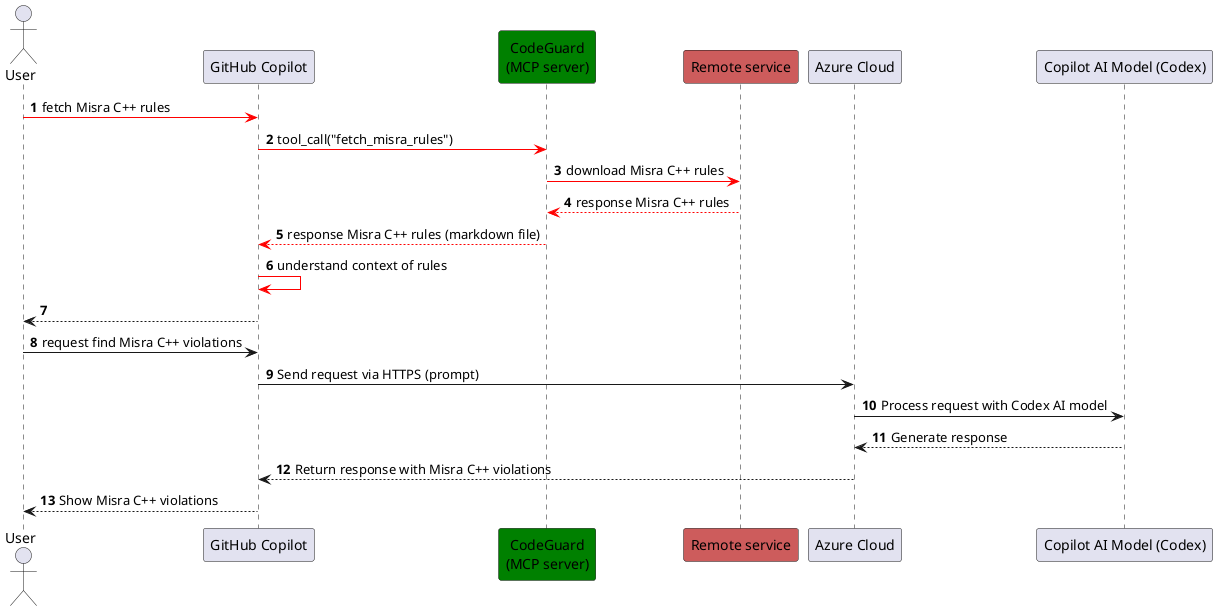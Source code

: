 @startuml
autonumber
actor "User" as User
participant "GitHub Copilot" as CopilotExt
participant "CodeGuard\n(MCP server)" as mcp #Green
participant "Remote service" as service #IndianRed
participant "Azure Cloud" as Azure
participant "Copilot AI Model (Codex)" as Codex

User -[#red]> CopilotExt: fetch Misra C++ rules
CopilotExt -[#red]> mcp: tool_call("fetch_misra_rules")
mcp -[#red]> service: download Misra C++ rules 
service --[#red]> mcp: response Misra C++ rules 
mcp --[#red]> CopilotExt: response Misra C++ rules (markdown file)
CopilotExt -[#red]> CopilotExt: understand context of rules
CopilotExt --> User: 
User -> CopilotExt: request find Misra C++ violations
CopilotExt -> Azure: Send request via HTTPS (prompt)
Azure -> Codex: Process request with Codex AI model
Codex --> Azure: Generate response
Azure --> CopilotExt: Return response with Misra C++ violations
CopilotExt --> User: Show Misra C++ violations


@enduml